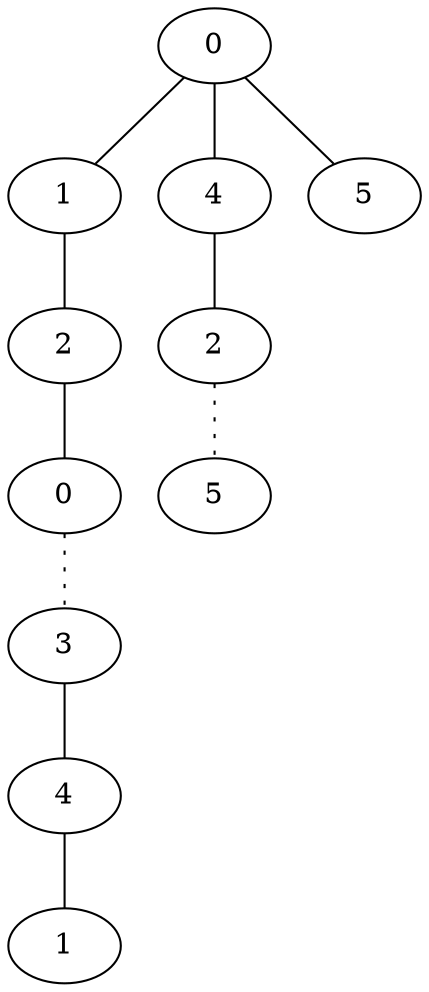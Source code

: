 graph {
a0[label=0];
a1[label=1];
a2[label=2];
a3[label=0];
a4[label=3];
a5[label=4];
a6[label=1];
a7[label=4];
a8[label=2];
a9[label=5];
a10[label=5];
a0 -- a1;
a0 -- a7;
a0 -- a10;
a1 -- a2;
a2 -- a3;
a3 -- a4 [style=dotted];
a4 -- a5;
a5 -- a6;
a7 -- a8;
a8 -- a9 [style=dotted];
}
